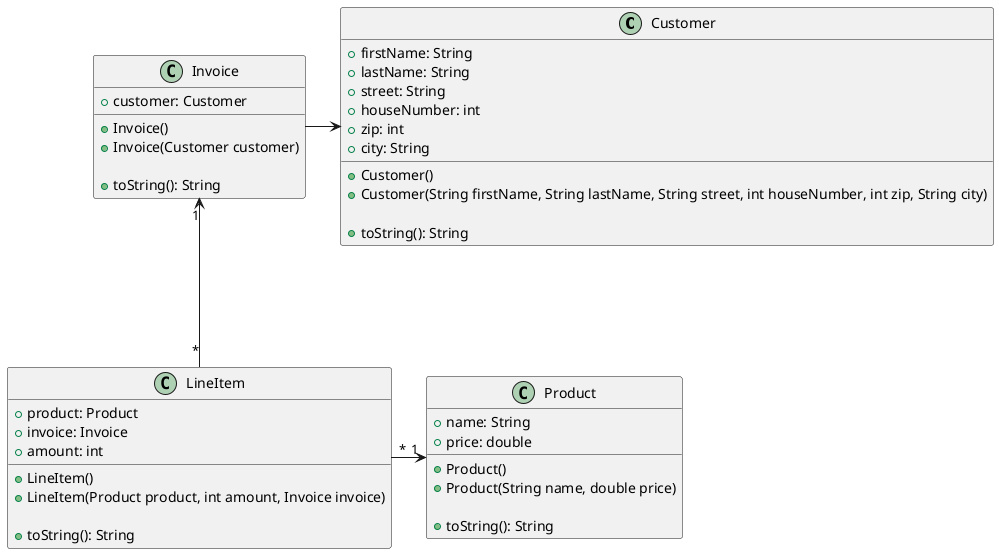 @startuml

class Customer {
  + firstName: String
  + lastName: String
  + street: String
  + houseNumber: int
  + zip: int
  + city: String

  + Customer()
  + Customer(String firstName, String lastName, String street, int houseNumber, int zip, String city)

  + toString(): String
}

class Invoice {
  + customer: Customer

  + Invoice()
  + Invoice(Customer customer)

  + toString(): String
}

class Product {
  + name: String
  + price: double

  + Product()
  + Product(String name, double price)

  + toString(): String
}

class LineItem {
  + product: Product
  + invoice: Invoice
  + amount: int

  + LineItem()
  + LineItem(Product product, int amount, Invoice invoice)

  + toString(): String
}

Customer <-l-- Invoice

Invoice "1" <--- "*" LineItem

LineItem "*" -r--> "1" Product

@enduml
